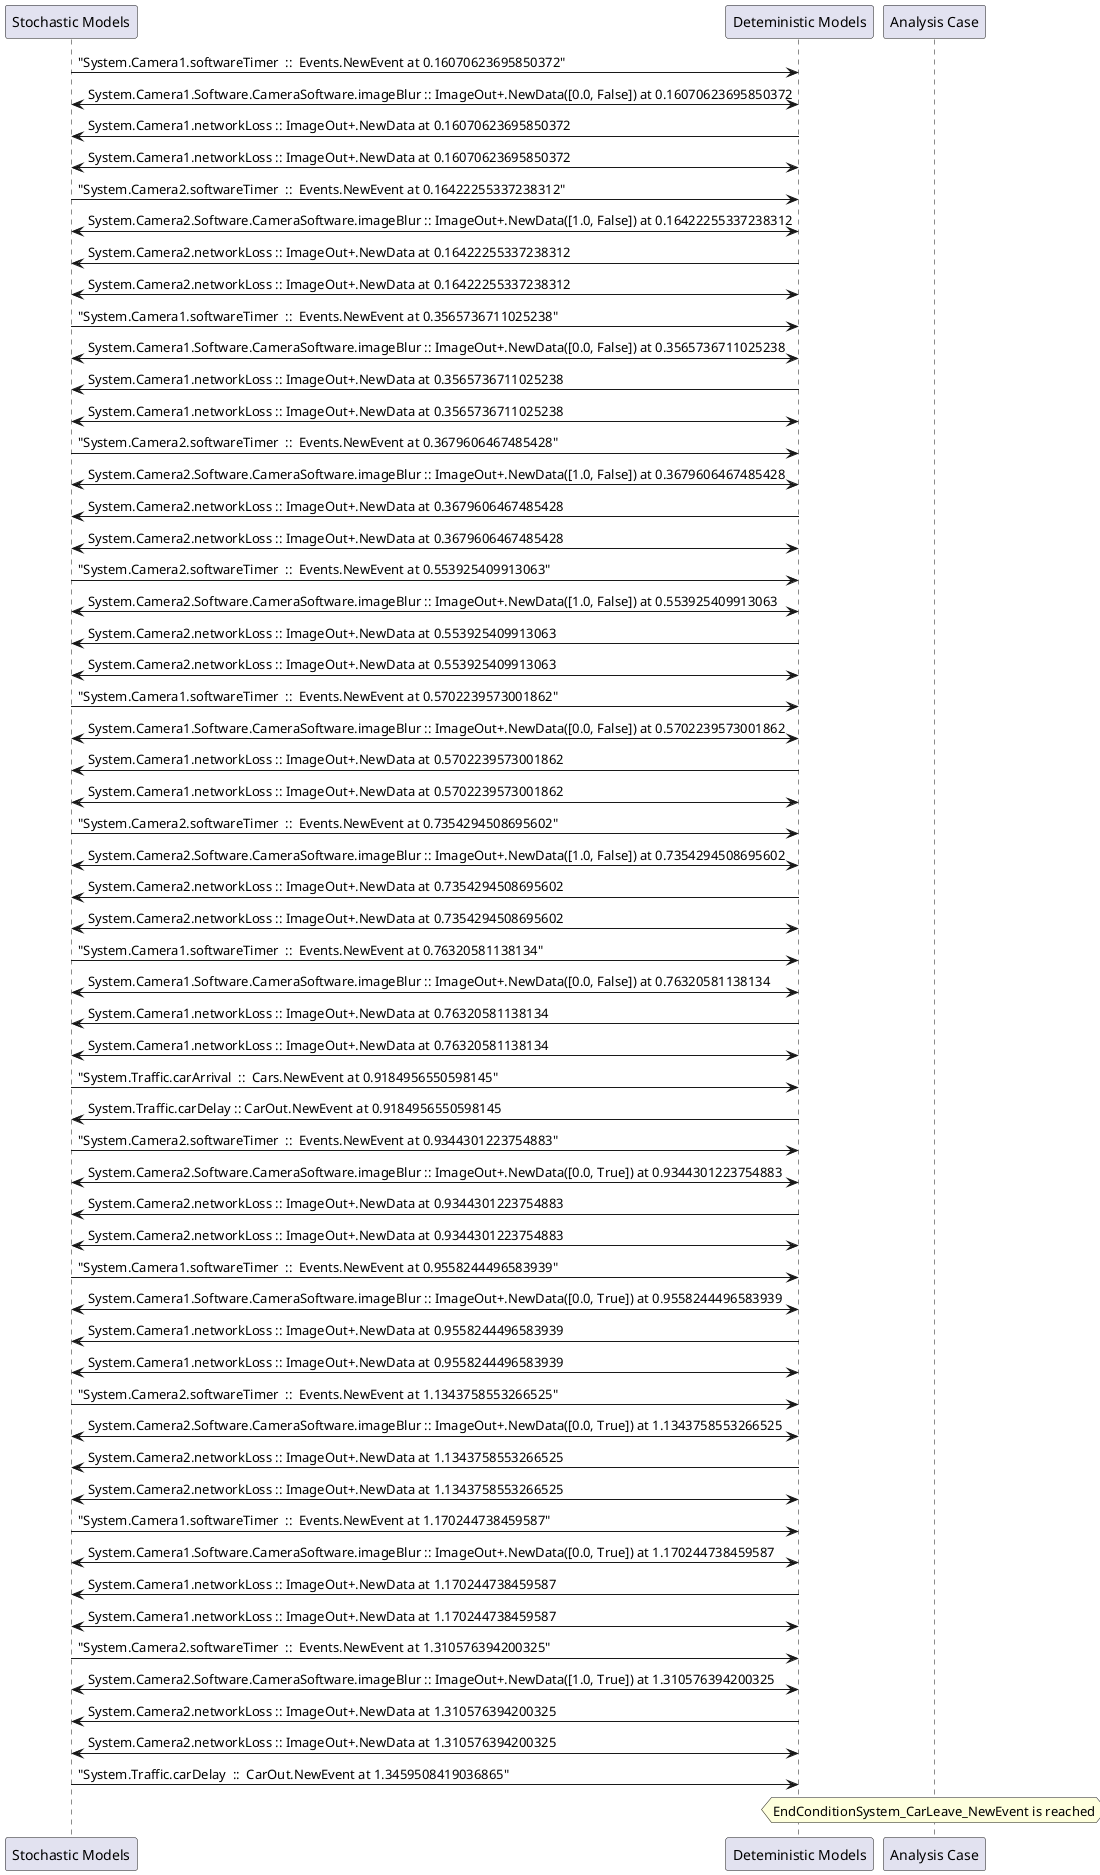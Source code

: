 
	@startuml
	participant "Stochastic Models" as stochmodel
	participant "Deteministic Models" as detmodel
	participant "Analysis Case" as analysis
	{34754_stop} stochmodel -> detmodel : "System.Camera1.softwareTimer  ::  Events.NewEvent at 0.16070623695850372"
detmodel <-> stochmodel : System.Camera1.Software.CameraSoftware.imageBlur :: ImageOut+.NewData([0.0, False]) at 0.16070623695850372
detmodel -> stochmodel : System.Camera1.networkLoss :: ImageOut+.NewData at 0.16070623695850372
detmodel <-> stochmodel : System.Camera1.networkLoss :: ImageOut+.NewData at 0.16070623695850372
{34770_stop} stochmodel -> detmodel : "System.Camera2.softwareTimer  ::  Events.NewEvent at 0.16422255337238312"
detmodel <-> stochmodel : System.Camera2.Software.CameraSoftware.imageBlur :: ImageOut+.NewData([1.0, False]) at 0.16422255337238312
detmodel -> stochmodel : System.Camera2.networkLoss :: ImageOut+.NewData at 0.16422255337238312
detmodel <-> stochmodel : System.Camera2.networkLoss :: ImageOut+.NewData at 0.16422255337238312
{34755_stop} stochmodel -> detmodel : "System.Camera1.softwareTimer  ::  Events.NewEvent at 0.3565736711025238"
detmodel <-> stochmodel : System.Camera1.Software.CameraSoftware.imageBlur :: ImageOut+.NewData([0.0, False]) at 0.3565736711025238
detmodel -> stochmodel : System.Camera1.networkLoss :: ImageOut+.NewData at 0.3565736711025238
detmodel <-> stochmodel : System.Camera1.networkLoss :: ImageOut+.NewData at 0.3565736711025238
{34771_stop} stochmodel -> detmodel : "System.Camera2.softwareTimer  ::  Events.NewEvent at 0.3679606467485428"
detmodel <-> stochmodel : System.Camera2.Software.CameraSoftware.imageBlur :: ImageOut+.NewData([1.0, False]) at 0.3679606467485428
detmodel -> stochmodel : System.Camera2.networkLoss :: ImageOut+.NewData at 0.3679606467485428
detmodel <-> stochmodel : System.Camera2.networkLoss :: ImageOut+.NewData at 0.3679606467485428
{34772_stop} stochmodel -> detmodel : "System.Camera2.softwareTimer  ::  Events.NewEvent at 0.553925409913063"
detmodel <-> stochmodel : System.Camera2.Software.CameraSoftware.imageBlur :: ImageOut+.NewData([1.0, False]) at 0.553925409913063
detmodel -> stochmodel : System.Camera2.networkLoss :: ImageOut+.NewData at 0.553925409913063
detmodel <-> stochmodel : System.Camera2.networkLoss :: ImageOut+.NewData at 0.553925409913063
{34756_stop} stochmodel -> detmodel : "System.Camera1.softwareTimer  ::  Events.NewEvent at 0.5702239573001862"
detmodel <-> stochmodel : System.Camera1.Software.CameraSoftware.imageBlur :: ImageOut+.NewData([0.0, False]) at 0.5702239573001862
detmodel -> stochmodel : System.Camera1.networkLoss :: ImageOut+.NewData at 0.5702239573001862
detmodel <-> stochmodel : System.Camera1.networkLoss :: ImageOut+.NewData at 0.5702239573001862
{34773_stop} stochmodel -> detmodel : "System.Camera2.softwareTimer  ::  Events.NewEvent at 0.7354294508695602"
detmodel <-> stochmodel : System.Camera2.Software.CameraSoftware.imageBlur :: ImageOut+.NewData([1.0, False]) at 0.7354294508695602
detmodel -> stochmodel : System.Camera2.networkLoss :: ImageOut+.NewData at 0.7354294508695602
detmodel <-> stochmodel : System.Camera2.networkLoss :: ImageOut+.NewData at 0.7354294508695602
{34757_stop} stochmodel -> detmodel : "System.Camera1.softwareTimer  ::  Events.NewEvent at 0.76320581138134"
detmodel <-> stochmodel : System.Camera1.Software.CameraSoftware.imageBlur :: ImageOut+.NewData([0.0, False]) at 0.76320581138134
detmodel -> stochmodel : System.Camera1.networkLoss :: ImageOut+.NewData at 0.76320581138134
detmodel <-> stochmodel : System.Camera1.networkLoss :: ImageOut+.NewData at 0.76320581138134
{34786_stop} stochmodel -> detmodel : "System.Traffic.carArrival  ::  Cars.NewEvent at 0.9184956550598145"
{34794_start} detmodel -> stochmodel : System.Traffic.carDelay :: CarOut.NewEvent at 0.9184956550598145
{34774_stop} stochmodel -> detmodel : "System.Camera2.softwareTimer  ::  Events.NewEvent at 0.9344301223754883"
detmodel <-> stochmodel : System.Camera2.Software.CameraSoftware.imageBlur :: ImageOut+.NewData([0.0, True]) at 0.9344301223754883
detmodel -> stochmodel : System.Camera2.networkLoss :: ImageOut+.NewData at 0.9344301223754883
detmodel <-> stochmodel : System.Camera2.networkLoss :: ImageOut+.NewData at 0.9344301223754883
{34758_stop} stochmodel -> detmodel : "System.Camera1.softwareTimer  ::  Events.NewEvent at 0.9558244496583939"
detmodel <-> stochmodel : System.Camera1.Software.CameraSoftware.imageBlur :: ImageOut+.NewData([0.0, True]) at 0.9558244496583939
detmodel -> stochmodel : System.Camera1.networkLoss :: ImageOut+.NewData at 0.9558244496583939
detmodel <-> stochmodel : System.Camera1.networkLoss :: ImageOut+.NewData at 0.9558244496583939
{34775_stop} stochmodel -> detmodel : "System.Camera2.softwareTimer  ::  Events.NewEvent at 1.1343758553266525"
detmodel <-> stochmodel : System.Camera2.Software.CameraSoftware.imageBlur :: ImageOut+.NewData([0.0, True]) at 1.1343758553266525
detmodel -> stochmodel : System.Camera2.networkLoss :: ImageOut+.NewData at 1.1343758553266525
detmodel <-> stochmodel : System.Camera2.networkLoss :: ImageOut+.NewData at 1.1343758553266525
{34759_stop} stochmodel -> detmodel : "System.Camera1.softwareTimer  ::  Events.NewEvent at 1.170244738459587"
detmodel <-> stochmodel : System.Camera1.Software.CameraSoftware.imageBlur :: ImageOut+.NewData([0.0, True]) at 1.170244738459587
detmodel -> stochmodel : System.Camera1.networkLoss :: ImageOut+.NewData at 1.170244738459587
detmodel <-> stochmodel : System.Camera1.networkLoss :: ImageOut+.NewData at 1.170244738459587
{34776_stop} stochmodel -> detmodel : "System.Camera2.softwareTimer  ::  Events.NewEvent at 1.310576394200325"
detmodel <-> stochmodel : System.Camera2.Software.CameraSoftware.imageBlur :: ImageOut+.NewData([1.0, True]) at 1.310576394200325
detmodel -> stochmodel : System.Camera2.networkLoss :: ImageOut+.NewData at 1.310576394200325
detmodel <-> stochmodel : System.Camera2.networkLoss :: ImageOut+.NewData at 1.310576394200325
{34794_stop} stochmodel -> detmodel : "System.Traffic.carDelay  ::  CarOut.NewEvent at 1.3459508419036865"
{34794_start} <-> {34794_stop} : delay
hnote over analysis 
EndConditionSystem_CarLeave_NewEvent is reached
endnote
@enduml